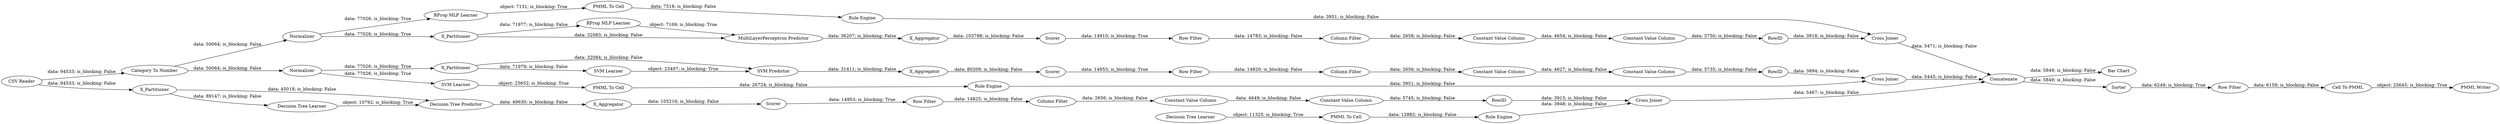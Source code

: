 digraph {
	"1915397722667925873_293" [label=RowID]
	"6225918045696573990_39" [label=Scorer]
	"-4951317559733197936_60" [label=Concatenate]
	"-5740421829811722389_294" [label="Column Filter"]
	"8368800299133986585_290" [label="Constant Value Column"]
	"1915397722667925873_9" [label="Row Filter"]
	"6660326126499353763_28" [label="PMML To Cell"]
	"7399645461165822084_32" [label="MultiLayerPerceptron Predictor"]
	"7280921711028125984_34" [label="PMML To Cell"]
	"7399645461165822084_38" [label="Cross Joiner"]
	"-5774461955186049417_2" [label=X_Partitioner]
	"8368800299133986585_294" [label="Column Filter"]
	"-5774461955186049417_41" [label=Scorer]
	"7399645461165822084_2" [label=X_Partitioner]
	"7280921711028125984_35" [label="Rule Engine"]
	"8368800299133986585_293" [label=RowID]
	"6225918045696573990_31" [label="Decision Tree Learner"]
	"-5740421829811722389_292" [label="Constant Value Column"]
	"-4951317559733197936_53" [label="Row Filter"]
	"-6033259131204957102_35" [label="RProp MLP Learner"]
	"-5774461955186049417_7" [label=X_Aggregator]
	"-5740421829811722389_293" [label=RowID]
	"6660326126499353763_34" [label="Rule Engine"]
	"-4951317559733197936_54" [label="Cell To PMML"]
	"6225918045696573990_32" [label="Decision Tree Predictor"]
	"7399645461165822084_39" [label=Normalizer]
	"-4951317559733197936_59" [label="Bar Chart"]
	"-6033259131204957102_34" [label="Rule Engine"]
	"-5740421829811722389_9" [label="Row Filter"]
	"7399645461165822084_31" [label="RProp MLP Learner"]
	"6225918045696573990_2" [label=X_Partitioner]
	"6225918045696573990_38" [label="Cross Joiner"]
	"1915397722667925873_290" [label="Constant Value Column"]
	"6225918045696573990_7" [label=X_Aggregator]
	"8368800299133986585_292" [label="Constant Value Column"]
	"1915397722667925873_292" [label="Constant Value Column"]
	"7280921711028125984_33" [label="SVM Learner"]
	"-5774461955186049417_31" [label="SVM Learner"]
	"-4951317559733197936_52" [label=Sorter]
	"8368800299133986585_9" [label="Row Filter"]
	"1915397722667925873_294" [label="Column Filter"]
	"-4951317559733197936_62" [label="CSV Reader"]
	"7399645461165822084_7" [label=X_Aggregator]
	"6660326126499353763_33" [label="Decision Tree Learner"]
	"-4951317559733197936_61" [label="PMML Writer"]
	"-6033259131204957102_22" [label="PMML To Cell"]
	"-5774461955186049417_40" [label=Normalizer]
	"7399645461165822084_40" [label=Scorer]
	"-5774461955186049417_39" [label="Cross Joiner"]
	"-5740421829811722389_290" [label="Constant Value Column"]
	"-5774461955186049417_32" [label="SVM Predictor"]
	"-4951317559733197936_58" [label="Category To Number"]
	"-5740421829811722389_293" -> "-5774461955186049417_39" [label="data: 3894; is_blocking: False"]
	"-5740421829811722389_9" -> "-5740421829811722389_294" [label="data: 14820; is_blocking: False"]
	"1915397722667925873_293" -> "7399645461165822084_38" [label="data: 3918; is_blocking: False"]
	"-5740421829811722389_292" -> "-5740421829811722389_293" [label="data: 5735; is_blocking: False"]
	"-5774461955186049417_40" -> "7280921711028125984_33" [label="data: 77026; is_blocking: True"]
	"7399645461165822084_2" -> "7399645461165822084_31" [label="data: 71977; is_blocking: False"]
	"7399645461165822084_39" -> "-6033259131204957102_35" [label="data: 77026; is_blocking: True"]
	"7399645461165822084_31" -> "7399645461165822084_32" [label="object: 7169; is_blocking: True"]
	"-4951317559733197936_58" -> "-5774461955186049417_40" [label="data: 50064; is_blocking: False"]
	"8368800299133986585_293" -> "6225918045696573990_38" [label="data: 3915; is_blocking: False"]
	"-4951317559733197936_54" -> "-4951317559733197936_61" [label="object: 25645; is_blocking: True"]
	"1915397722667925873_292" -> "1915397722667925873_293" [label="data: 5750; is_blocking: False"]
	"6225918045696573990_38" -> "-4951317559733197936_60" [label="data: 5467; is_blocking: False"]
	"-5774461955186049417_32" -> "-5774461955186049417_7" [label="data: 31411; is_blocking: False"]
	"-4951317559733197936_60" -> "-4951317559733197936_52" [label="data: 5849; is_blocking: False"]
	"-4951317559733197936_60" -> "-4951317559733197936_59" [label="data: 5849; is_blocking: False"]
	"6225918045696573990_2" -> "6225918045696573990_31" [label="data: 89147; is_blocking: False"]
	"-5740421829811722389_294" -> "-5740421829811722389_290" [label="data: 2656; is_blocking: False"]
	"6225918045696573990_39" -> "8368800299133986585_9" [label="data: 14953; is_blocking: True"]
	"-5774461955186049417_39" -> "-4951317559733197936_60" [label="data: 5445; is_blocking: False"]
	"8368800299133986585_292" -> "8368800299133986585_293" [label="data: 5745; is_blocking: False"]
	"6225918045696573990_2" -> "6225918045696573990_32" [label="data: 45018; is_blocking: False"]
	"-4951317559733197936_52" -> "-4951317559733197936_53" [label="data: 6249; is_blocking: True"]
	"8368800299133986585_294" -> "8368800299133986585_290" [label="data: 2656; is_blocking: False"]
	"-4951317559733197936_58" -> "7399645461165822084_39" [label="data: 50064; is_blocking: False"]
	"-5774461955186049417_2" -> "-5774461955186049417_31" [label="data: 71979; is_blocking: False"]
	"7280921711028125984_33" -> "7280921711028125984_34" [label="object: 25652; is_blocking: True"]
	"8368800299133986585_290" -> "8368800299133986585_292" [label="data: 4649; is_blocking: False"]
	"6225918045696573990_7" -> "6225918045696573990_39" [label="data: 105216; is_blocking: False"]
	"-4951317559733197936_62" -> "6225918045696573990_2" [label="data: 94533; is_blocking: False"]
	"7399645461165822084_2" -> "7399645461165822084_32" [label="data: 32083; is_blocking: False"]
	"-5774461955186049417_31" -> "-5774461955186049417_32" [label="object: 23497; is_blocking: True"]
	"7399645461165822084_38" -> "-4951317559733197936_60" [label="data: 5471; is_blocking: False"]
	"7399645461165822084_7" -> "7399645461165822084_40" [label="data: 103788; is_blocking: False"]
	"7399645461165822084_40" -> "1915397722667925873_9" [label="data: 14910; is_blocking: True"]
	"-5774461955186049417_40" -> "-5774461955186049417_2" [label="data: 77026; is_blocking: True"]
	"-6033259131204957102_22" -> "-6033259131204957102_34" [label="data: 7516; is_blocking: False"]
	"6660326126499353763_34" -> "6225918045696573990_38" [label="data: 3948; is_blocking: False"]
	"-6033259131204957102_35" -> "-6033259131204957102_22" [label="object: 7131; is_blocking: True"]
	"1915397722667925873_290" -> "1915397722667925873_292" [label="data: 4654; is_blocking: False"]
	"7399645461165822084_39" -> "7399645461165822084_2" [label="data: 77026; is_blocking: True"]
	"-5774461955186049417_7" -> "-5774461955186049417_41" [label="data: 80209; is_blocking: False"]
	"1915397722667925873_9" -> "1915397722667925873_294" [label="data: 14783; is_blocking: False"]
	"6225918045696573990_32" -> "6225918045696573990_7" [label="data: 49630; is_blocking: False"]
	"-4951317559733197936_53" -> "-4951317559733197936_54" [label="data: 6159; is_blocking: False"]
	"-5774461955186049417_41" -> "-5740421829811722389_9" [label="data: 14953; is_blocking: True"]
	"7280921711028125984_34" -> "7280921711028125984_35" [label="data: 26724; is_blocking: False"]
	"7280921711028125984_35" -> "-5774461955186049417_39" [label="data: 3951; is_blocking: False"]
	"6660326126499353763_28" -> "6660326126499353763_34" [label="data: 12882; is_blocking: False"]
	"-5740421829811722389_290" -> "-5740421829811722389_292" [label="data: 4627; is_blocking: False"]
	"-5774461955186049417_2" -> "-5774461955186049417_32" [label="data: 32084; is_blocking: False"]
	"-6033259131204957102_34" -> "7399645461165822084_38" [label="data: 3951; is_blocking: False"]
	"8368800299133986585_9" -> "8368800299133986585_294" [label="data: 14825; is_blocking: False"]
	"6225918045696573990_31" -> "6225918045696573990_32" [label="object: 10792; is_blocking: True"]
	"1915397722667925873_294" -> "1915397722667925873_290" [label="data: 2658; is_blocking: False"]
	"-4951317559733197936_62" -> "-4951317559733197936_58" [label="data: 94533; is_blocking: False"]
	"6660326126499353763_33" -> "6660326126499353763_28" [label="object: 11325; is_blocking: True"]
	"7399645461165822084_32" -> "7399645461165822084_7" [label="data: 36207; is_blocking: False"]
	rankdir=LR
}
